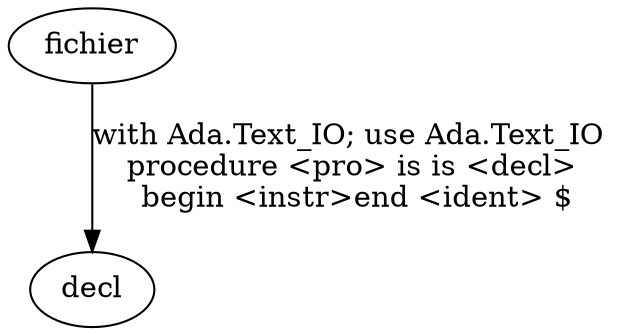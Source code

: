 digraph G {
	fichier -> decl [label="with Ada.Text_IO; use Ada.Text_IO 
 procedure <pro> is is <decl> 
 begin <instr>end <ident> $"]
}
